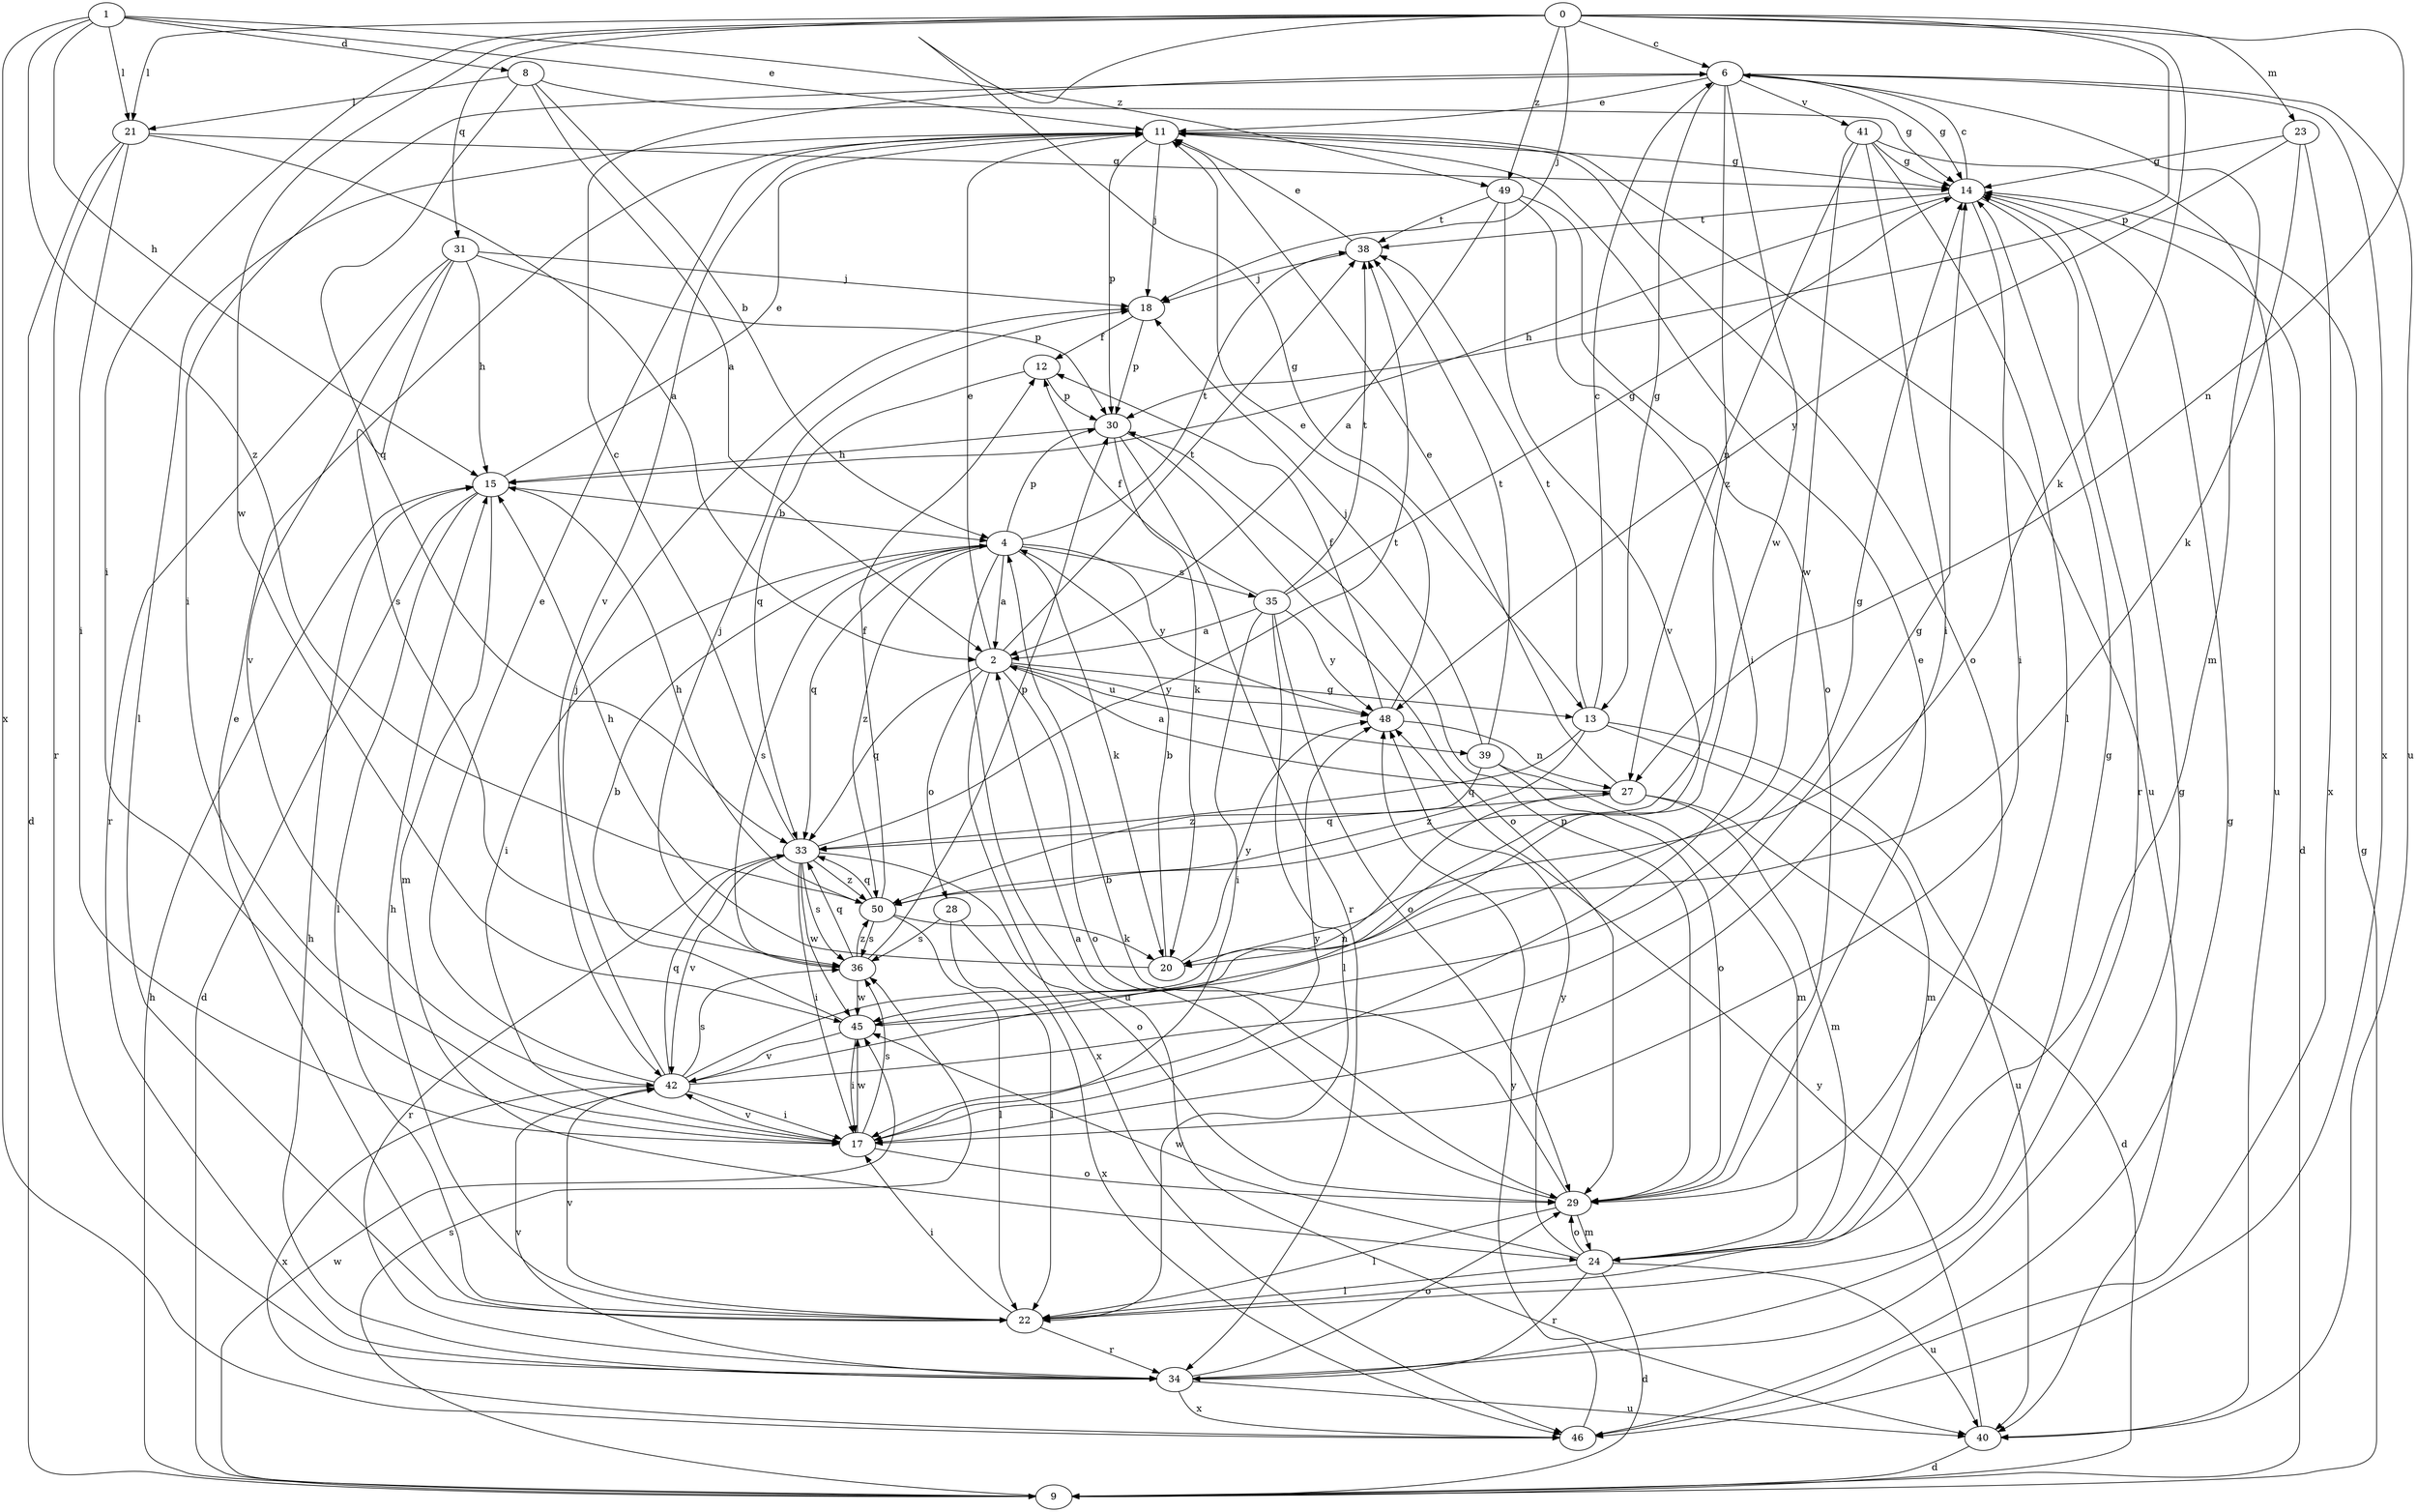 strict digraph  {
0;
1;
2;
4;
6;
8;
9;
11;
12;
13;
14;
15;
17;
18;
20;
21;
22;
23;
24;
27;
28;
29;
30;
31;
33;
34;
35;
36;
38;
39;
40;
41;
42;
45;
46;
48;
49;
50;
0 -> 6  [label=c];
0 -> 13  [label=g];
0 -> 17  [label=i];
0 -> 18  [label=j];
0 -> 20  [label=k];
0 -> 21  [label=l];
0 -> 23  [label=m];
0 -> 27  [label=n];
0 -> 30  [label=p];
0 -> 31  [label=q];
0 -> 45  [label=w];
0 -> 49  [label=z];
1 -> 8  [label=d];
1 -> 11  [label=e];
1 -> 15  [label=h];
1 -> 21  [label=l];
1 -> 46  [label=x];
1 -> 49  [label=z];
1 -> 50  [label=z];
2 -> 11  [label=e];
2 -> 13  [label=g];
2 -> 28  [label=o];
2 -> 29  [label=o];
2 -> 33  [label=q];
2 -> 38  [label=t];
2 -> 39  [label=u];
2 -> 46  [label=x];
2 -> 48  [label=y];
4 -> 2  [label=a];
4 -> 17  [label=i];
4 -> 20  [label=k];
4 -> 30  [label=p];
4 -> 33  [label=q];
4 -> 35  [label=s];
4 -> 36  [label=s];
4 -> 38  [label=t];
4 -> 40  [label=u];
4 -> 48  [label=y];
4 -> 50  [label=z];
6 -> 11  [label=e];
6 -> 13  [label=g];
6 -> 14  [label=g];
6 -> 17  [label=i];
6 -> 24  [label=m];
6 -> 40  [label=u];
6 -> 41  [label=v];
6 -> 45  [label=w];
6 -> 46  [label=x];
6 -> 50  [label=z];
8 -> 2  [label=a];
8 -> 4  [label=b];
8 -> 14  [label=g];
8 -> 21  [label=l];
8 -> 33  [label=q];
9 -> 14  [label=g];
9 -> 15  [label=h];
9 -> 36  [label=s];
9 -> 45  [label=w];
11 -> 14  [label=g];
11 -> 18  [label=j];
11 -> 22  [label=l];
11 -> 29  [label=o];
11 -> 30  [label=p];
11 -> 40  [label=u];
11 -> 42  [label=v];
12 -> 30  [label=p];
12 -> 33  [label=q];
13 -> 6  [label=c];
13 -> 24  [label=m];
13 -> 33  [label=q];
13 -> 38  [label=t];
13 -> 40  [label=u];
13 -> 50  [label=z];
14 -> 6  [label=c];
14 -> 9  [label=d];
14 -> 15  [label=h];
14 -> 17  [label=i];
14 -> 34  [label=r];
14 -> 38  [label=t];
15 -> 4  [label=b];
15 -> 9  [label=d];
15 -> 11  [label=e];
15 -> 22  [label=l];
15 -> 24  [label=m];
17 -> 29  [label=o];
17 -> 36  [label=s];
17 -> 42  [label=v];
17 -> 45  [label=w];
17 -> 48  [label=y];
18 -> 12  [label=f];
18 -> 30  [label=p];
20 -> 4  [label=b];
20 -> 15  [label=h];
20 -> 48  [label=y];
21 -> 2  [label=a];
21 -> 9  [label=d];
21 -> 14  [label=g];
21 -> 17  [label=i];
21 -> 34  [label=r];
22 -> 11  [label=e];
22 -> 14  [label=g];
22 -> 15  [label=h];
22 -> 17  [label=i];
22 -> 34  [label=r];
22 -> 42  [label=v];
23 -> 14  [label=g];
23 -> 20  [label=k];
23 -> 46  [label=x];
23 -> 48  [label=y];
24 -> 9  [label=d];
24 -> 22  [label=l];
24 -> 29  [label=o];
24 -> 34  [label=r];
24 -> 40  [label=u];
24 -> 45  [label=w];
24 -> 48  [label=y];
27 -> 2  [label=a];
27 -> 9  [label=d];
27 -> 11  [label=e];
27 -> 24  [label=m];
27 -> 33  [label=q];
28 -> 22  [label=l];
28 -> 36  [label=s];
28 -> 46  [label=x];
29 -> 2  [label=a];
29 -> 4  [label=b];
29 -> 11  [label=e];
29 -> 22  [label=l];
29 -> 24  [label=m];
29 -> 30  [label=p];
30 -> 15  [label=h];
30 -> 20  [label=k];
30 -> 29  [label=o];
30 -> 34  [label=r];
31 -> 15  [label=h];
31 -> 18  [label=j];
31 -> 30  [label=p];
31 -> 34  [label=r];
31 -> 36  [label=s];
31 -> 42  [label=v];
33 -> 6  [label=c];
33 -> 17  [label=i];
33 -> 29  [label=o];
33 -> 34  [label=r];
33 -> 36  [label=s];
33 -> 38  [label=t];
33 -> 42  [label=v];
33 -> 45  [label=w];
33 -> 50  [label=z];
34 -> 14  [label=g];
34 -> 15  [label=h];
34 -> 29  [label=o];
34 -> 40  [label=u];
34 -> 42  [label=v];
34 -> 46  [label=x];
35 -> 2  [label=a];
35 -> 12  [label=f];
35 -> 14  [label=g];
35 -> 17  [label=i];
35 -> 22  [label=l];
35 -> 29  [label=o];
35 -> 38  [label=t];
35 -> 48  [label=y];
36 -> 18  [label=j];
36 -> 30  [label=p];
36 -> 33  [label=q];
36 -> 45  [label=w];
36 -> 50  [label=z];
38 -> 11  [label=e];
38 -> 18  [label=j];
39 -> 18  [label=j];
39 -> 24  [label=m];
39 -> 29  [label=o];
39 -> 38  [label=t];
39 -> 50  [label=z];
40 -> 9  [label=d];
40 -> 48  [label=y];
41 -> 14  [label=g];
41 -> 17  [label=i];
41 -> 22  [label=l];
41 -> 27  [label=n];
41 -> 40  [label=u];
41 -> 45  [label=w];
42 -> 11  [label=e];
42 -> 14  [label=g];
42 -> 17  [label=i];
42 -> 18  [label=j];
42 -> 27  [label=n];
42 -> 33  [label=q];
42 -> 36  [label=s];
42 -> 46  [label=x];
45 -> 4  [label=b];
45 -> 14  [label=g];
45 -> 17  [label=i];
45 -> 42  [label=v];
46 -> 14  [label=g];
46 -> 48  [label=y];
48 -> 11  [label=e];
48 -> 12  [label=f];
48 -> 27  [label=n];
49 -> 2  [label=a];
49 -> 17  [label=i];
49 -> 29  [label=o];
49 -> 38  [label=t];
49 -> 42  [label=v];
50 -> 12  [label=f];
50 -> 15  [label=h];
50 -> 20  [label=k];
50 -> 22  [label=l];
50 -> 33  [label=q];
50 -> 36  [label=s];
}
